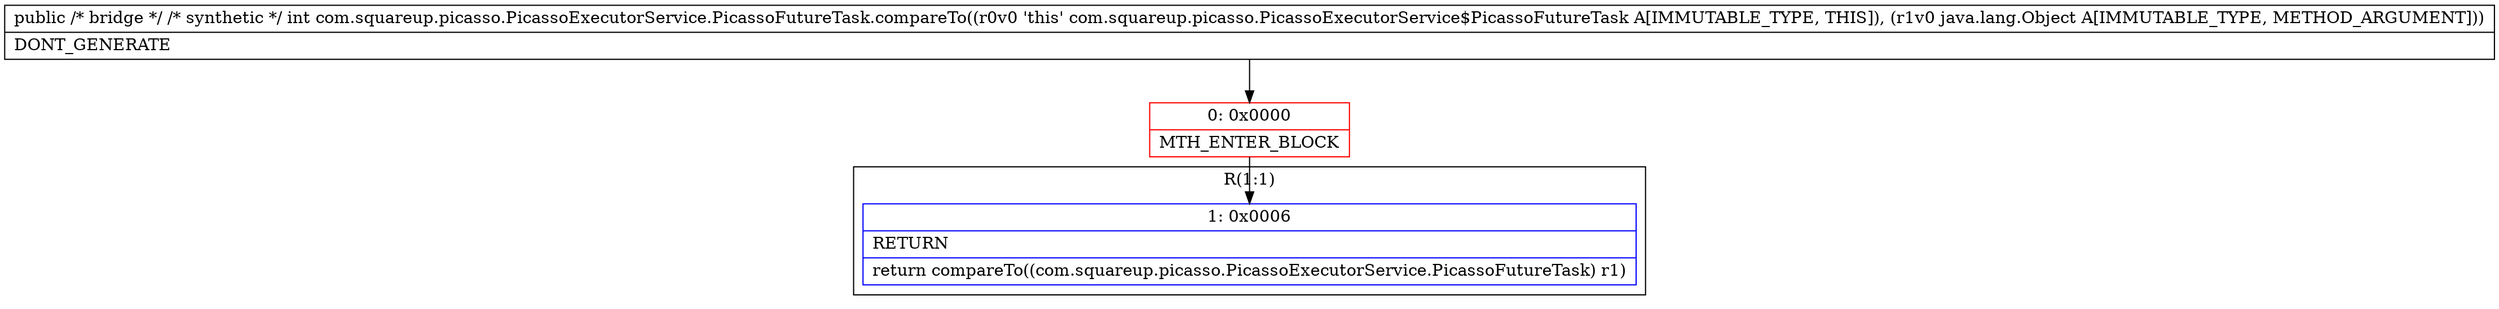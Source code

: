 digraph "CFG forcom.squareup.picasso.PicassoExecutorService.PicassoFutureTask.compareTo(Ljava\/lang\/Object;)I" {
subgraph cluster_Region_731666291 {
label = "R(1:1)";
node [shape=record,color=blue];
Node_1 [shape=record,label="{1\:\ 0x0006|RETURN\l|return compareTo((com.squareup.picasso.PicassoExecutorService.PicassoFutureTask) r1)\l}"];
}
Node_0 [shape=record,color=red,label="{0\:\ 0x0000|MTH_ENTER_BLOCK\l}"];
MethodNode[shape=record,label="{public \/* bridge *\/ \/* synthetic *\/ int com.squareup.picasso.PicassoExecutorService.PicassoFutureTask.compareTo((r0v0 'this' com.squareup.picasso.PicassoExecutorService$PicassoFutureTask A[IMMUTABLE_TYPE, THIS]), (r1v0 java.lang.Object A[IMMUTABLE_TYPE, METHOD_ARGUMENT]))  | DONT_GENERATE\l}"];
MethodNode -> Node_0;
Node_0 -> Node_1;
}

